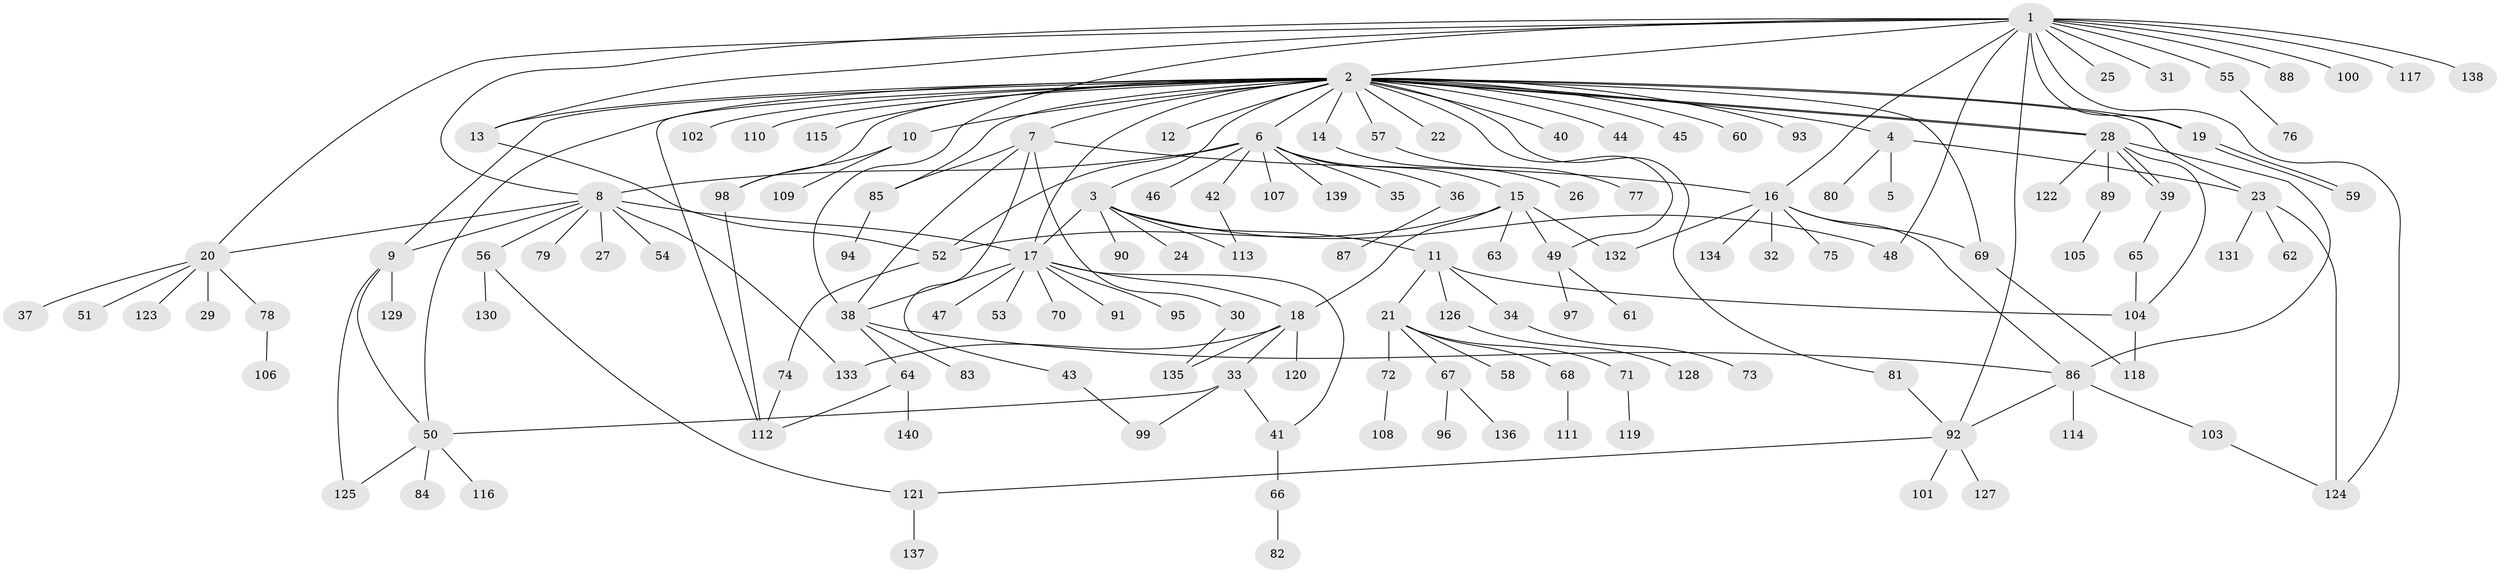 // Generated by graph-tools (version 1.1) at 2025/26/03/09/25 03:26:03]
// undirected, 140 vertices, 183 edges
graph export_dot {
graph [start="1"]
  node [color=gray90,style=filled];
  1;
  2;
  3;
  4;
  5;
  6;
  7;
  8;
  9;
  10;
  11;
  12;
  13;
  14;
  15;
  16;
  17;
  18;
  19;
  20;
  21;
  22;
  23;
  24;
  25;
  26;
  27;
  28;
  29;
  30;
  31;
  32;
  33;
  34;
  35;
  36;
  37;
  38;
  39;
  40;
  41;
  42;
  43;
  44;
  45;
  46;
  47;
  48;
  49;
  50;
  51;
  52;
  53;
  54;
  55;
  56;
  57;
  58;
  59;
  60;
  61;
  62;
  63;
  64;
  65;
  66;
  67;
  68;
  69;
  70;
  71;
  72;
  73;
  74;
  75;
  76;
  77;
  78;
  79;
  80;
  81;
  82;
  83;
  84;
  85;
  86;
  87;
  88;
  89;
  90;
  91;
  92;
  93;
  94;
  95;
  96;
  97;
  98;
  99;
  100;
  101;
  102;
  103;
  104;
  105;
  106;
  107;
  108;
  109;
  110;
  111;
  112;
  113;
  114;
  115;
  116;
  117;
  118;
  119;
  120;
  121;
  122;
  123;
  124;
  125;
  126;
  127;
  128;
  129;
  130;
  131;
  132;
  133;
  134;
  135;
  136;
  137;
  138;
  139;
  140;
  1 -- 2;
  1 -- 8;
  1 -- 13;
  1 -- 16;
  1 -- 19;
  1 -- 20;
  1 -- 25;
  1 -- 31;
  1 -- 38;
  1 -- 48;
  1 -- 55;
  1 -- 88;
  1 -- 92;
  1 -- 100;
  1 -- 117;
  1 -- 124;
  1 -- 138;
  2 -- 3;
  2 -- 4;
  2 -- 6;
  2 -- 7;
  2 -- 9;
  2 -- 10;
  2 -- 12;
  2 -- 13;
  2 -- 14;
  2 -- 17;
  2 -- 19;
  2 -- 22;
  2 -- 23;
  2 -- 28;
  2 -- 28;
  2 -- 40;
  2 -- 44;
  2 -- 45;
  2 -- 49;
  2 -- 50;
  2 -- 57;
  2 -- 60;
  2 -- 69;
  2 -- 81;
  2 -- 85;
  2 -- 93;
  2 -- 98;
  2 -- 102;
  2 -- 110;
  2 -- 112;
  2 -- 115;
  3 -- 11;
  3 -- 17;
  3 -- 24;
  3 -- 48;
  3 -- 90;
  3 -- 113;
  4 -- 5;
  4 -- 23;
  4 -- 80;
  6 -- 8;
  6 -- 15;
  6 -- 35;
  6 -- 36;
  6 -- 42;
  6 -- 46;
  6 -- 52;
  6 -- 107;
  6 -- 139;
  7 -- 16;
  7 -- 30;
  7 -- 38;
  7 -- 43;
  7 -- 85;
  8 -- 9;
  8 -- 17;
  8 -- 20;
  8 -- 27;
  8 -- 54;
  8 -- 56;
  8 -- 79;
  8 -- 133;
  9 -- 50;
  9 -- 125;
  9 -- 129;
  10 -- 98;
  10 -- 109;
  11 -- 21;
  11 -- 34;
  11 -- 104;
  11 -- 126;
  13 -- 52;
  14 -- 26;
  15 -- 18;
  15 -- 49;
  15 -- 52;
  15 -- 63;
  15 -- 132;
  16 -- 32;
  16 -- 69;
  16 -- 75;
  16 -- 86;
  16 -- 132;
  16 -- 134;
  17 -- 18;
  17 -- 38;
  17 -- 41;
  17 -- 47;
  17 -- 53;
  17 -- 70;
  17 -- 91;
  17 -- 95;
  18 -- 33;
  18 -- 120;
  18 -- 133;
  18 -- 135;
  19 -- 59;
  19 -- 59;
  20 -- 29;
  20 -- 37;
  20 -- 51;
  20 -- 78;
  20 -- 123;
  21 -- 58;
  21 -- 67;
  21 -- 68;
  21 -- 71;
  21 -- 72;
  23 -- 62;
  23 -- 124;
  23 -- 131;
  28 -- 39;
  28 -- 39;
  28 -- 86;
  28 -- 89;
  28 -- 104;
  28 -- 122;
  30 -- 135;
  33 -- 41;
  33 -- 50;
  33 -- 99;
  34 -- 73;
  36 -- 87;
  38 -- 64;
  38 -- 83;
  38 -- 86;
  39 -- 65;
  41 -- 66;
  42 -- 113;
  43 -- 99;
  49 -- 61;
  49 -- 97;
  50 -- 84;
  50 -- 116;
  50 -- 125;
  52 -- 74;
  55 -- 76;
  56 -- 121;
  56 -- 130;
  57 -- 77;
  64 -- 112;
  64 -- 140;
  65 -- 104;
  66 -- 82;
  67 -- 96;
  67 -- 136;
  68 -- 111;
  69 -- 118;
  71 -- 119;
  72 -- 108;
  74 -- 112;
  78 -- 106;
  81 -- 92;
  85 -- 94;
  86 -- 92;
  86 -- 103;
  86 -- 114;
  89 -- 105;
  92 -- 101;
  92 -- 121;
  92 -- 127;
  98 -- 112;
  103 -- 124;
  104 -- 118;
  121 -- 137;
  126 -- 128;
}
